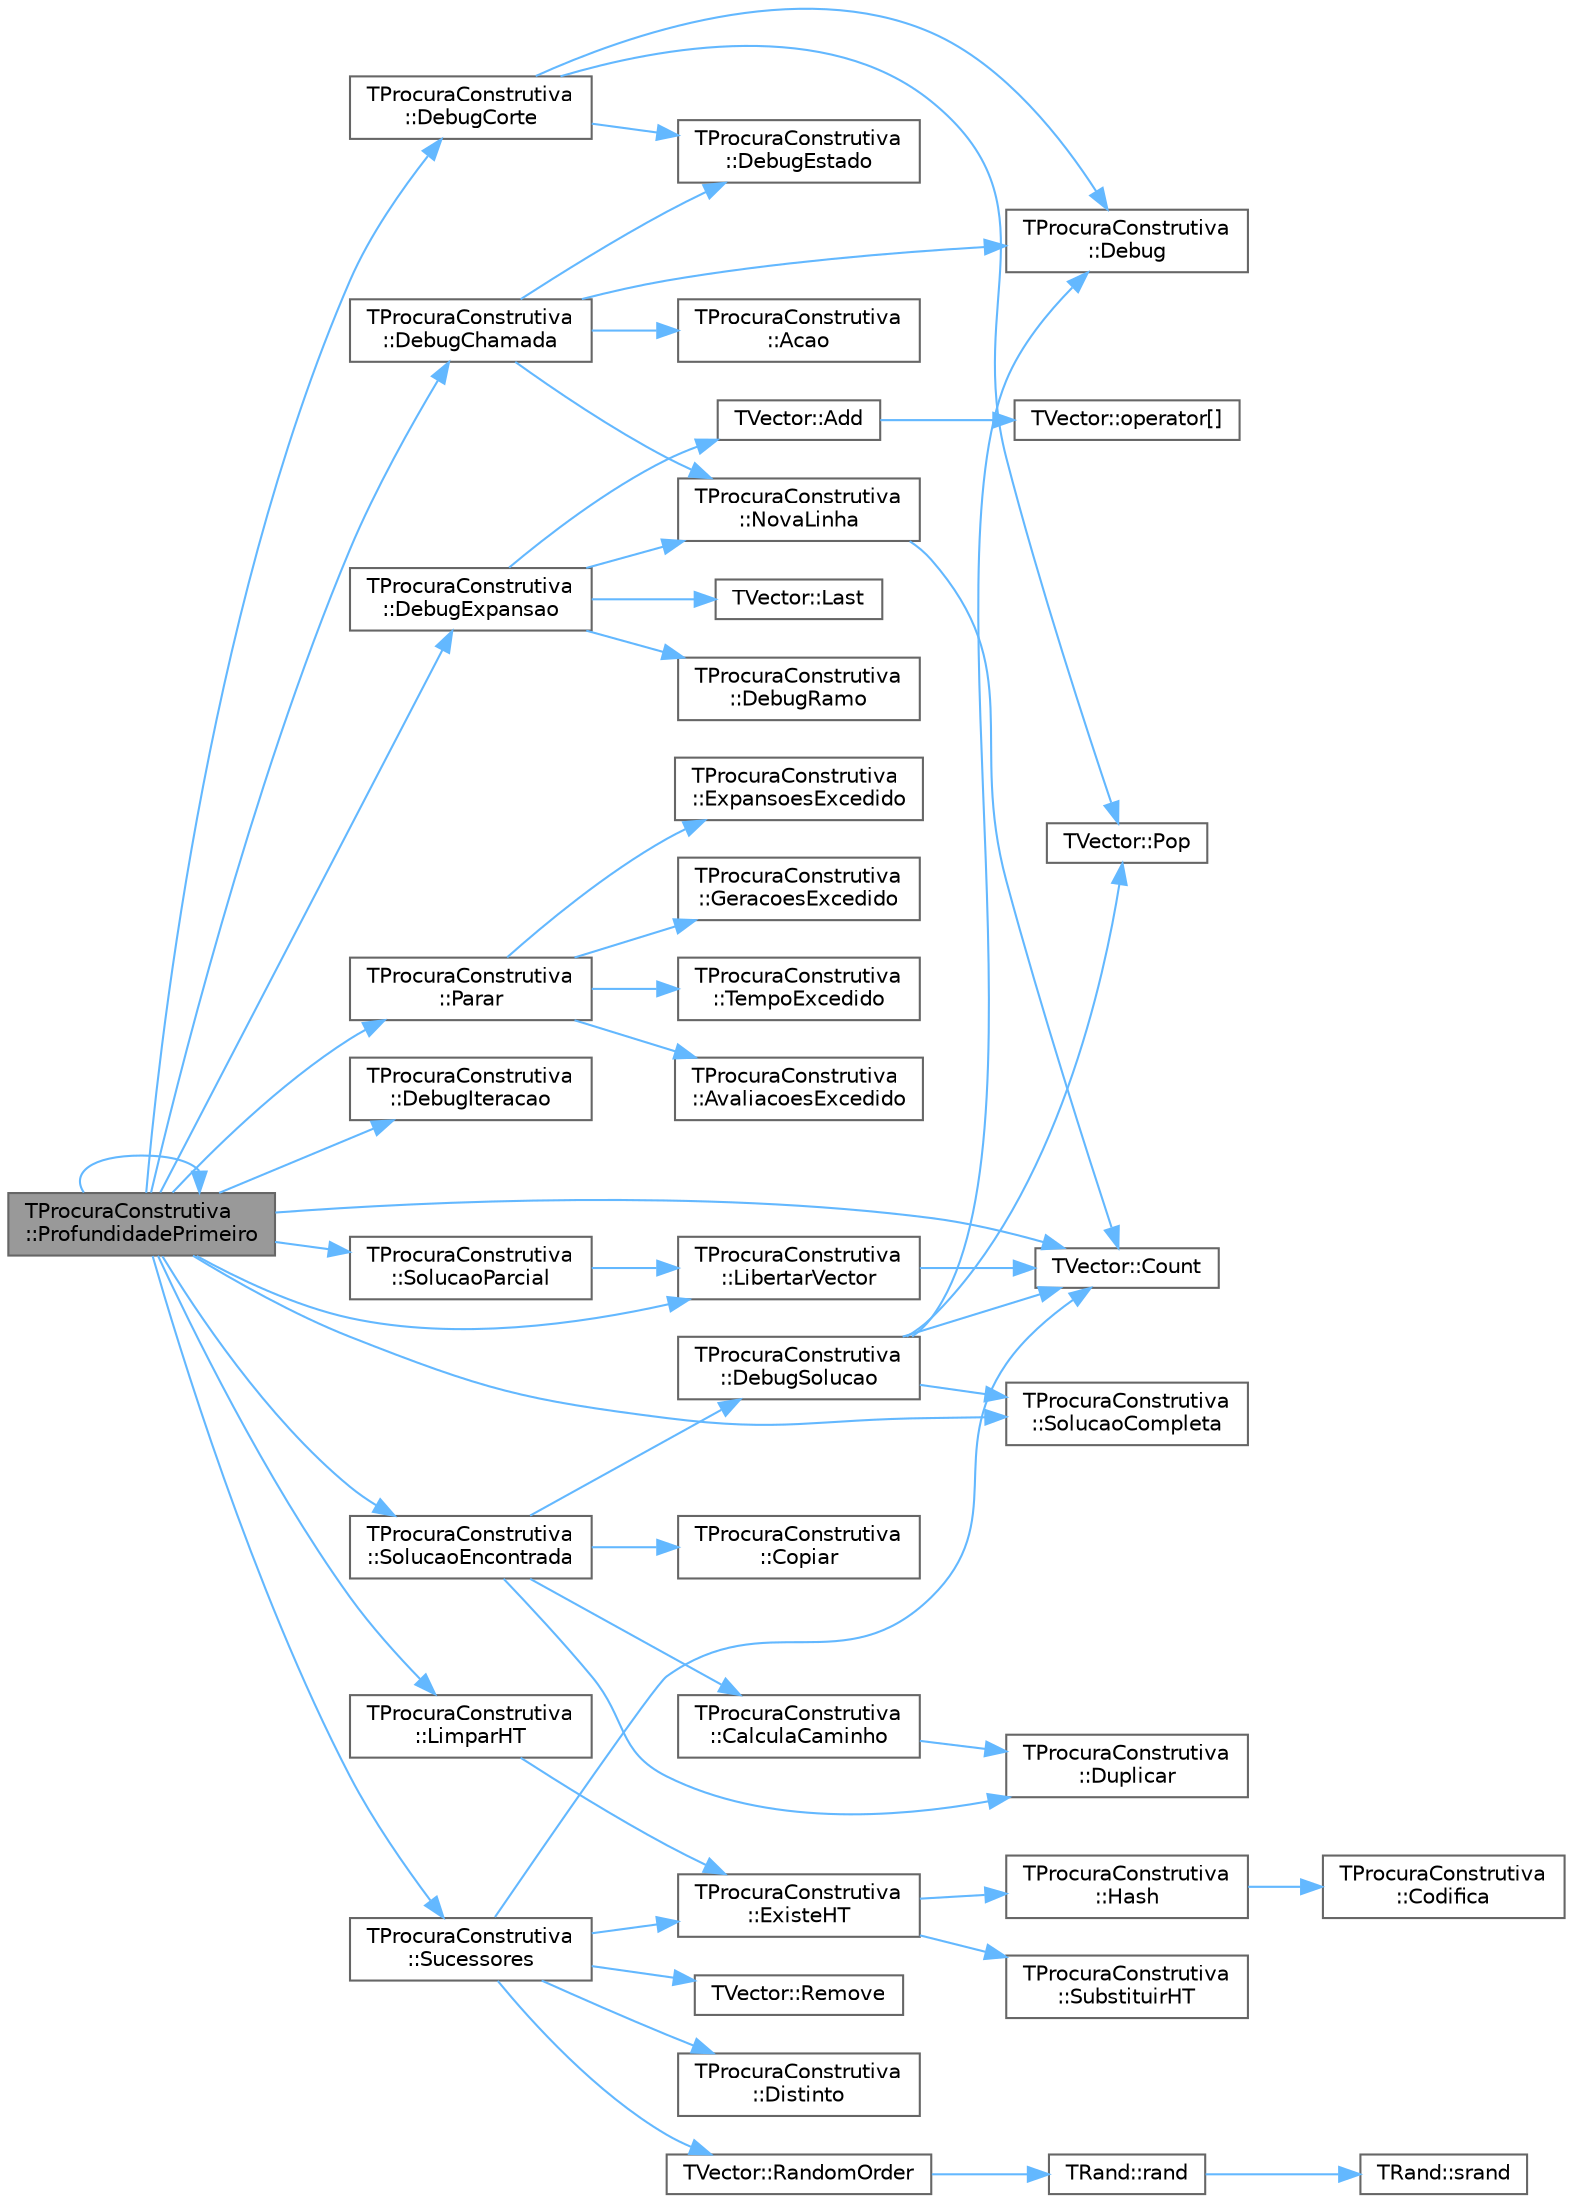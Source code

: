 digraph "TProcuraConstrutiva::ProfundidadePrimeiro"
{
 // LATEX_PDF_SIZE
  bgcolor="transparent";
  edge [fontname=Helvetica,fontsize=10,labelfontname=Helvetica,labelfontsize=10];
  node [fontname=Helvetica,fontsize=10,shape=box,height=0.2,width=0.4];
  rankdir="LR";
  Node1 [id="Node000001",label="TProcuraConstrutiva\l::ProfundidadePrimeiro",height=0.2,width=0.4,color="gray40", fillcolor="grey60", style="filled", fontcolor="black",tooltip="Executa a procura em profundidade primeiro, algoritmo cego."];
  Node1 -> Node2 [id="edge53_Node000001_Node000002",color="steelblue1",style="solid",tooltip=" "];
  Node2 [id="Node000002",label="TVector::Count",height=0.2,width=0.4,color="grey40", fillcolor="white", style="filled",URL="$classTVector.html#a427bf294df0ee2bf96e30d278c08389f",tooltip=" "];
  Node1 -> Node3 [id="edge54_Node000001_Node000003",color="steelblue1",style="solid",tooltip=" "];
  Node3 [id="Node000003",label="TProcuraConstrutiva\l::DebugChamada",height=0.2,width=0.4,color="grey40", fillcolor="white", style="filled",URL="$classTProcuraConstrutiva.html#a6962c0cf7350a211ae74b00768d9c232",tooltip=" "];
  Node3 -> Node4 [id="edge55_Node000003_Node000004",color="steelblue1",style="solid",tooltip=" "];
  Node4 [id="Node000004",label="TProcuraConstrutiva\l::Acao",height=0.2,width=0.4,color="grey40", fillcolor="white", style="filled",URL="$group__RedefinicaoSugerida.html#gacbc6e34f3a403d26d806f37b5cd739f6",tooltip="Retorna a ação (movimento, passo, jogada, lance, etc.) que gerou o sucessor."];
  Node3 -> Node5 [id="edge56_Node000003_Node000005",color="steelblue1",style="solid",tooltip=" "];
  Node5 [id="Node000005",label="TProcuraConstrutiva\l::Debug",height=0.2,width=0.4,color="grey40", fillcolor="white", style="filled",URL="$group__RedefinicaoSugerida.html#ga6bb2ece76e931695c9e32df7ca7143aa",tooltip="Mostra o estado no ecrã, para debug."];
  Node3 -> Node6 [id="edge57_Node000003_Node000006",color="steelblue1",style="solid",tooltip=" "];
  Node6 [id="Node000006",label="TProcuraConstrutiva\l::DebugEstado",height=0.2,width=0.4,color="grey40", fillcolor="white", style="filled",URL="$classTProcuraConstrutiva.html#a3c5b2743566153ca9d45e875106e548b",tooltip=" "];
  Node3 -> Node7 [id="edge58_Node000003_Node000007",color="steelblue1",style="solid",tooltip=" "];
  Node7 [id="Node000007",label="TProcuraConstrutiva\l::NovaLinha",height=0.2,width=0.4,color="grey40", fillcolor="white", style="filled",URL="$classTProcuraConstrutiva.html#a7426b2abb333f77ef5d00ae46d5f2d32",tooltip=" "];
  Node7 -> Node2 [id="edge59_Node000007_Node000002",color="steelblue1",style="solid",tooltip=" "];
  Node1 -> Node8 [id="edge60_Node000001_Node000008",color="steelblue1",style="solid",tooltip=" "];
  Node8 [id="Node000008",label="TProcuraConstrutiva\l::DebugCorte",height=0.2,width=0.4,color="grey40", fillcolor="white", style="filled",URL="$classTProcuraConstrutiva.html#a042ab47715ba45d53a86413415ea95fd",tooltip=" "];
  Node8 -> Node5 [id="edge61_Node000008_Node000005",color="steelblue1",style="solid",tooltip=" "];
  Node8 -> Node6 [id="edge62_Node000008_Node000006",color="steelblue1",style="solid",tooltip=" "];
  Node8 -> Node9 [id="edge63_Node000008_Node000009",color="steelblue1",style="solid",tooltip=" "];
  Node9 [id="Node000009",label="TVector::Pop",height=0.2,width=0.4,color="grey40", fillcolor="white", style="filled",URL="$classTVector.html#a3249913626d54e46b07e168ce1f05d87",tooltip=" "];
  Node1 -> Node10 [id="edge64_Node000001_Node000010",color="steelblue1",style="solid",tooltip=" "];
  Node10 [id="Node000010",label="TProcuraConstrutiva\l::DebugExpansao",height=0.2,width=0.4,color="grey40", fillcolor="white", style="filled",URL="$classTProcuraConstrutiva.html#ad02feccb0f347d9a475ed1b883cc12aa",tooltip=" "];
  Node10 -> Node11 [id="edge65_Node000010_Node000011",color="steelblue1",style="solid",tooltip=" "];
  Node11 [id="Node000011",label="TVector::Add",height=0.2,width=0.4,color="grey40", fillcolor="white", style="filled",URL="$classTVector.html#a21e44df6bc9513d711e2047abc5abf3d",tooltip=" "];
  Node11 -> Node12 [id="edge66_Node000011_Node000012",color="steelblue1",style="solid",tooltip=" "];
  Node12 [id="Node000012",label="TVector::operator[]",height=0.2,width=0.4,color="grey40", fillcolor="white", style="filled",URL="$classTVector.html#a372a42fd7c4a94fee43db36d6a339b33",tooltip=" "];
  Node10 -> Node13 [id="edge67_Node000010_Node000013",color="steelblue1",style="solid",tooltip=" "];
  Node13 [id="Node000013",label="TProcuraConstrutiva\l::DebugRamo",height=0.2,width=0.4,color="grey40", fillcolor="white", style="filled",URL="$classTProcuraConstrutiva.html#a1784cd5198a6cb0ae7ad763af9982120",tooltip=" "];
  Node10 -> Node14 [id="edge68_Node000010_Node000014",color="steelblue1",style="solid",tooltip=" "];
  Node14 [id="Node000014",label="TVector::Last",height=0.2,width=0.4,color="grey40", fillcolor="white", style="filled",URL="$classTVector.html#aa304d639c79ef2842f9951846c6292e3",tooltip=" "];
  Node10 -> Node7 [id="edge69_Node000010_Node000007",color="steelblue1",style="solid",tooltip=" "];
  Node1 -> Node15 [id="edge70_Node000001_Node000015",color="steelblue1",style="solid",tooltip=" "];
  Node15 [id="Node000015",label="TProcuraConstrutiva\l::DebugIteracao",height=0.2,width=0.4,color="grey40", fillcolor="white", style="filled",URL="$classTProcuraConstrutiva.html#ae464aeb16628493409e4d88cede9a9e7",tooltip=" "];
  Node1 -> Node16 [id="edge71_Node000001_Node000016",color="steelblue1",style="solid",tooltip=" "];
  Node16 [id="Node000016",label="TProcuraConstrutiva\l::LibertarVector",height=0.2,width=0.4,color="grey40", fillcolor="white", style="filled",URL="$classTProcuraConstrutiva.html#a976f17b2b53ce9ffc7d1795d291262df",tooltip=" "];
  Node16 -> Node2 [id="edge72_Node000016_Node000002",color="steelblue1",style="solid",tooltip=" "];
  Node1 -> Node17 [id="edge73_Node000001_Node000017",color="steelblue1",style="solid",tooltip=" "];
  Node17 [id="Node000017",label="TProcuraConstrutiva\l::LimparHT",height=0.2,width=0.4,color="grey40", fillcolor="white", style="filled",URL="$classTProcuraConstrutiva.html#a8b500987c88352d27a68200454cc3c8c",tooltip=" "];
  Node17 -> Node18 [id="edge74_Node000017_Node000018",color="steelblue1",style="solid",tooltip=" "];
  Node18 [id="Node000018",label="TProcuraConstrutiva\l::ExisteHT",height=0.2,width=0.4,color="grey40", fillcolor="white", style="filled",URL="$classTProcuraConstrutiva.html#ad7857beab462b4b09a37e70cc9c787ac",tooltip=" "];
  Node18 -> Node19 [id="edge75_Node000018_Node000019",color="steelblue1",style="solid",tooltip=" "];
  Node19 [id="Node000019",label="TProcuraConstrutiva\l::Hash",height=0.2,width=0.4,color="grey40", fillcolor="white", style="filled",URL="$classTProcuraConstrutiva.html#a70375188a6ee7775bc842a3e64f8e35c",tooltip=" "];
  Node19 -> Node20 [id="edge76_Node000019_Node000020",color="steelblue1",style="solid",tooltip=" "];
  Node20 [id="Node000020",label="TProcuraConstrutiva\l::Codifica",height=0.2,width=0.4,color="grey40", fillcolor="white", style="filled",URL="$group__RedefinicaoSugerida.html#ga5ff46e85c8f1394c2502f17025284c11",tooltip="Codifica o estado para um vetor de inteiros de 64 bits."];
  Node18 -> Node21 [id="edge77_Node000018_Node000021",color="steelblue1",style="solid",tooltip=" "];
  Node21 [id="Node000021",label="TProcuraConstrutiva\l::SubstituirHT",height=0.2,width=0.4,color="grey40", fillcolor="white", style="filled",URL="$classTProcuraConstrutiva.html#a99b7a74f16f5a1b63b12bf629b902057",tooltip=" "];
  Node1 -> Node22 [id="edge78_Node000001_Node000022",color="steelblue1",style="solid",tooltip=" "];
  Node22 [id="Node000022",label="TProcuraConstrutiva\l::Parar",height=0.2,width=0.4,color="grey40", fillcolor="white", style="filled",URL="$group__RedefinicaoOpcional.html#gaed4543b865993696a193d101e925b5b1",tooltip="Verifica se a procura deve ser interrompida."];
  Node22 -> Node23 [id="edge79_Node000022_Node000023",color="steelblue1",style="solid",tooltip=" "];
  Node23 [id="Node000023",label="TProcuraConstrutiva\l::AvaliacoesExcedido",height=0.2,width=0.4,color="grey40", fillcolor="white", style="filled",URL="$classTProcuraConstrutiva.html#ae69f7bb250c61cd3b73d85a3a2305600",tooltip=" "];
  Node22 -> Node24 [id="edge80_Node000022_Node000024",color="steelblue1",style="solid",tooltip=" "];
  Node24 [id="Node000024",label="TProcuraConstrutiva\l::ExpansoesExcedido",height=0.2,width=0.4,color="grey40", fillcolor="white", style="filled",URL="$classTProcuraConstrutiva.html#ab0c0a5578bb6fce9ea175f1646871212",tooltip=" "];
  Node22 -> Node25 [id="edge81_Node000022_Node000025",color="steelblue1",style="solid",tooltip=" "];
  Node25 [id="Node000025",label="TProcuraConstrutiva\l::GeracoesExcedido",height=0.2,width=0.4,color="grey40", fillcolor="white", style="filled",URL="$classTProcuraConstrutiva.html#a210ebf6bc971e86c845f7bbade1ca4c6",tooltip=" "];
  Node22 -> Node26 [id="edge82_Node000022_Node000026",color="steelblue1",style="solid",tooltip=" "];
  Node26 [id="Node000026",label="TProcuraConstrutiva\l::TempoExcedido",height=0.2,width=0.4,color="grey40", fillcolor="white", style="filled",URL="$classTProcuraConstrutiva.html#a1d844f9591ce201c48e38024a92887f4",tooltip=" "];
  Node1 -> Node1 [id="edge83_Node000001_Node000001",color="steelblue1",style="solid",tooltip=" "];
  Node1 -> Node27 [id="edge84_Node000001_Node000027",color="steelblue1",style="solid",tooltip=" "];
  Node27 [id="Node000027",label="TProcuraConstrutiva\l::SolucaoCompleta",height=0.2,width=0.4,color="grey40", fillcolor="white", style="filled",URL="$group__RedefinicaoMandatoria.html#ga1f3e2b667881c3e910ba372467645304",tooltip="Verifica se o estado actual é objectivo (é uma solução completa)"];
  Node1 -> Node28 [id="edge85_Node000001_Node000028",color="steelblue1",style="solid",tooltip=" "];
  Node28 [id="Node000028",label="TProcuraConstrutiva\l::SolucaoEncontrada",height=0.2,width=0.4,color="grey40", fillcolor="white", style="filled",URL="$classTProcuraConstrutiva.html#a2f648df694a20e7fcb688c9979f763fd",tooltip=" "];
  Node28 -> Node29 [id="edge86_Node000028_Node000029",color="steelblue1",style="solid",tooltip=" "];
  Node29 [id="Node000029",label="TProcuraConstrutiva\l::CalculaCaminho",height=0.2,width=0.4,color="grey40", fillcolor="white", style="filled",URL="$classTProcuraConstrutiva.html#ab3d3ef92421595428a27deef2c3bb668",tooltip=" "];
  Node29 -> Node30 [id="edge87_Node000029_Node000030",color="steelblue1",style="solid",tooltip=" "];
  Node30 [id="Node000030",label="TProcuraConstrutiva\l::Duplicar",height=0.2,width=0.4,color="grey40", fillcolor="white", style="filled",URL="$group__RedefinicaoMandatoria.html#gaf7c2483f38d11825c220b7a8d538a623",tooltip="Cria um objecto que é uma cópia deste."];
  Node28 -> Node31 [id="edge88_Node000028_Node000031",color="steelblue1",style="solid",tooltip=" "];
  Node31 [id="Node000031",label="TProcuraConstrutiva\l::Copiar",height=0.2,width=0.4,color="grey40", fillcolor="white", style="filled",URL="$group__RedefinicaoMandatoria.html#ga92eb7af76e68a20fe542afb459e7d642",tooltip="Fica com uma cópia do objecto."];
  Node28 -> Node32 [id="edge89_Node000028_Node000032",color="steelblue1",style="solid",tooltip=" "];
  Node32 [id="Node000032",label="TProcuraConstrutiva\l::DebugSolucao",height=0.2,width=0.4,color="grey40", fillcolor="white", style="filled",URL="$classTProcuraConstrutiva.html#a3cb063790a46d8fac87044c7c68c53b3",tooltip=" "];
  Node32 -> Node2 [id="edge90_Node000032_Node000002",color="steelblue1",style="solid",tooltip=" "];
  Node32 -> Node5 [id="edge91_Node000032_Node000005",color="steelblue1",style="solid",tooltip=" "];
  Node32 -> Node9 [id="edge92_Node000032_Node000009",color="steelblue1",style="solid",tooltip=" "];
  Node32 -> Node27 [id="edge93_Node000032_Node000027",color="steelblue1",style="solid",tooltip=" "];
  Node28 -> Node30 [id="edge94_Node000028_Node000030",color="steelblue1",style="solid",tooltip=" "];
  Node1 -> Node33 [id="edge95_Node000001_Node000033",color="steelblue1",style="solid",tooltip=" "];
  Node33 [id="Node000033",label="TProcuraConstrutiva\l::SolucaoParcial",height=0.2,width=0.4,color="grey40", fillcolor="white", style="filled",URL="$classTProcuraConstrutiva.html#a6bc5ce68c35bb341173421200dec2937",tooltip=" "];
  Node33 -> Node16 [id="edge96_Node000033_Node000016",color="steelblue1",style="solid",tooltip=" "];
  Node1 -> Node34 [id="edge97_Node000001_Node000034",color="steelblue1",style="solid",tooltip=" "];
  Node34 [id="Node000034",label="TProcuraConstrutiva\l::Sucessores",height=0.2,width=0.4,color="grey40", fillcolor="white", style="filled",URL="$group__RedefinicaoMandatoria.html#ga0a13570d2f5a21296e3c10c2780e170c",tooltip="Coloca em sucessores a lista de estados sucessores."];
  Node34 -> Node2 [id="edge98_Node000034_Node000002",color="steelblue1",style="solid",tooltip=" "];
  Node34 -> Node35 [id="edge99_Node000034_Node000035",color="steelblue1",style="solid",tooltip=" "];
  Node35 [id="Node000035",label="TProcuraConstrutiva\l::Distinto",height=0.2,width=0.4,color="grey40", fillcolor="white", style="filled",URL="$group__RedefinicaoOpcional.html#ga1cf2a30e496ea869e85a9d60b4d469e9",tooltip="Verifica se o estado actual distinto do fornecido."];
  Node34 -> Node18 [id="edge100_Node000034_Node000018",color="steelblue1",style="solid",tooltip=" "];
  Node34 -> Node36 [id="edge101_Node000034_Node000036",color="steelblue1",style="solid",tooltip=" "];
  Node36 [id="Node000036",label="TVector::RandomOrder",height=0.2,width=0.4,color="grey40", fillcolor="white", style="filled",URL="$classTVector.html#a747a4587a9dc84f7ac16331df242471f",tooltip=" "];
  Node36 -> Node37 [id="edge102_Node000036_Node000037",color="steelblue1",style="solid",tooltip=" "];
  Node37 [id="Node000037",label="TRand::rand",height=0.2,width=0.4,color="grey40", fillcolor="white", style="filled",URL="$classTRand.html#a8f8ec155d796c5586198ac75eb966d4f",tooltip=" "];
  Node37 -> Node38 [id="edge103_Node000037_Node000038",color="steelblue1",style="solid",tooltip=" "];
  Node38 [id="Node000038",label="TRand::srand",height=0.2,width=0.4,color="grey40", fillcolor="white", style="filled",URL="$classTRand.html#ad0b319d6f58ab6820b001b4e3d3ae245",tooltip=" "];
  Node34 -> Node39 [id="edge104_Node000034_Node000039",color="steelblue1",style="solid",tooltip=" "];
  Node39 [id="Node000039",label="TVector::Remove",height=0.2,width=0.4,color="grey40", fillcolor="white", style="filled",URL="$classTVector.html#a8b6dd0098ec1c4f1291e003665eeeee8",tooltip=" "];
}
